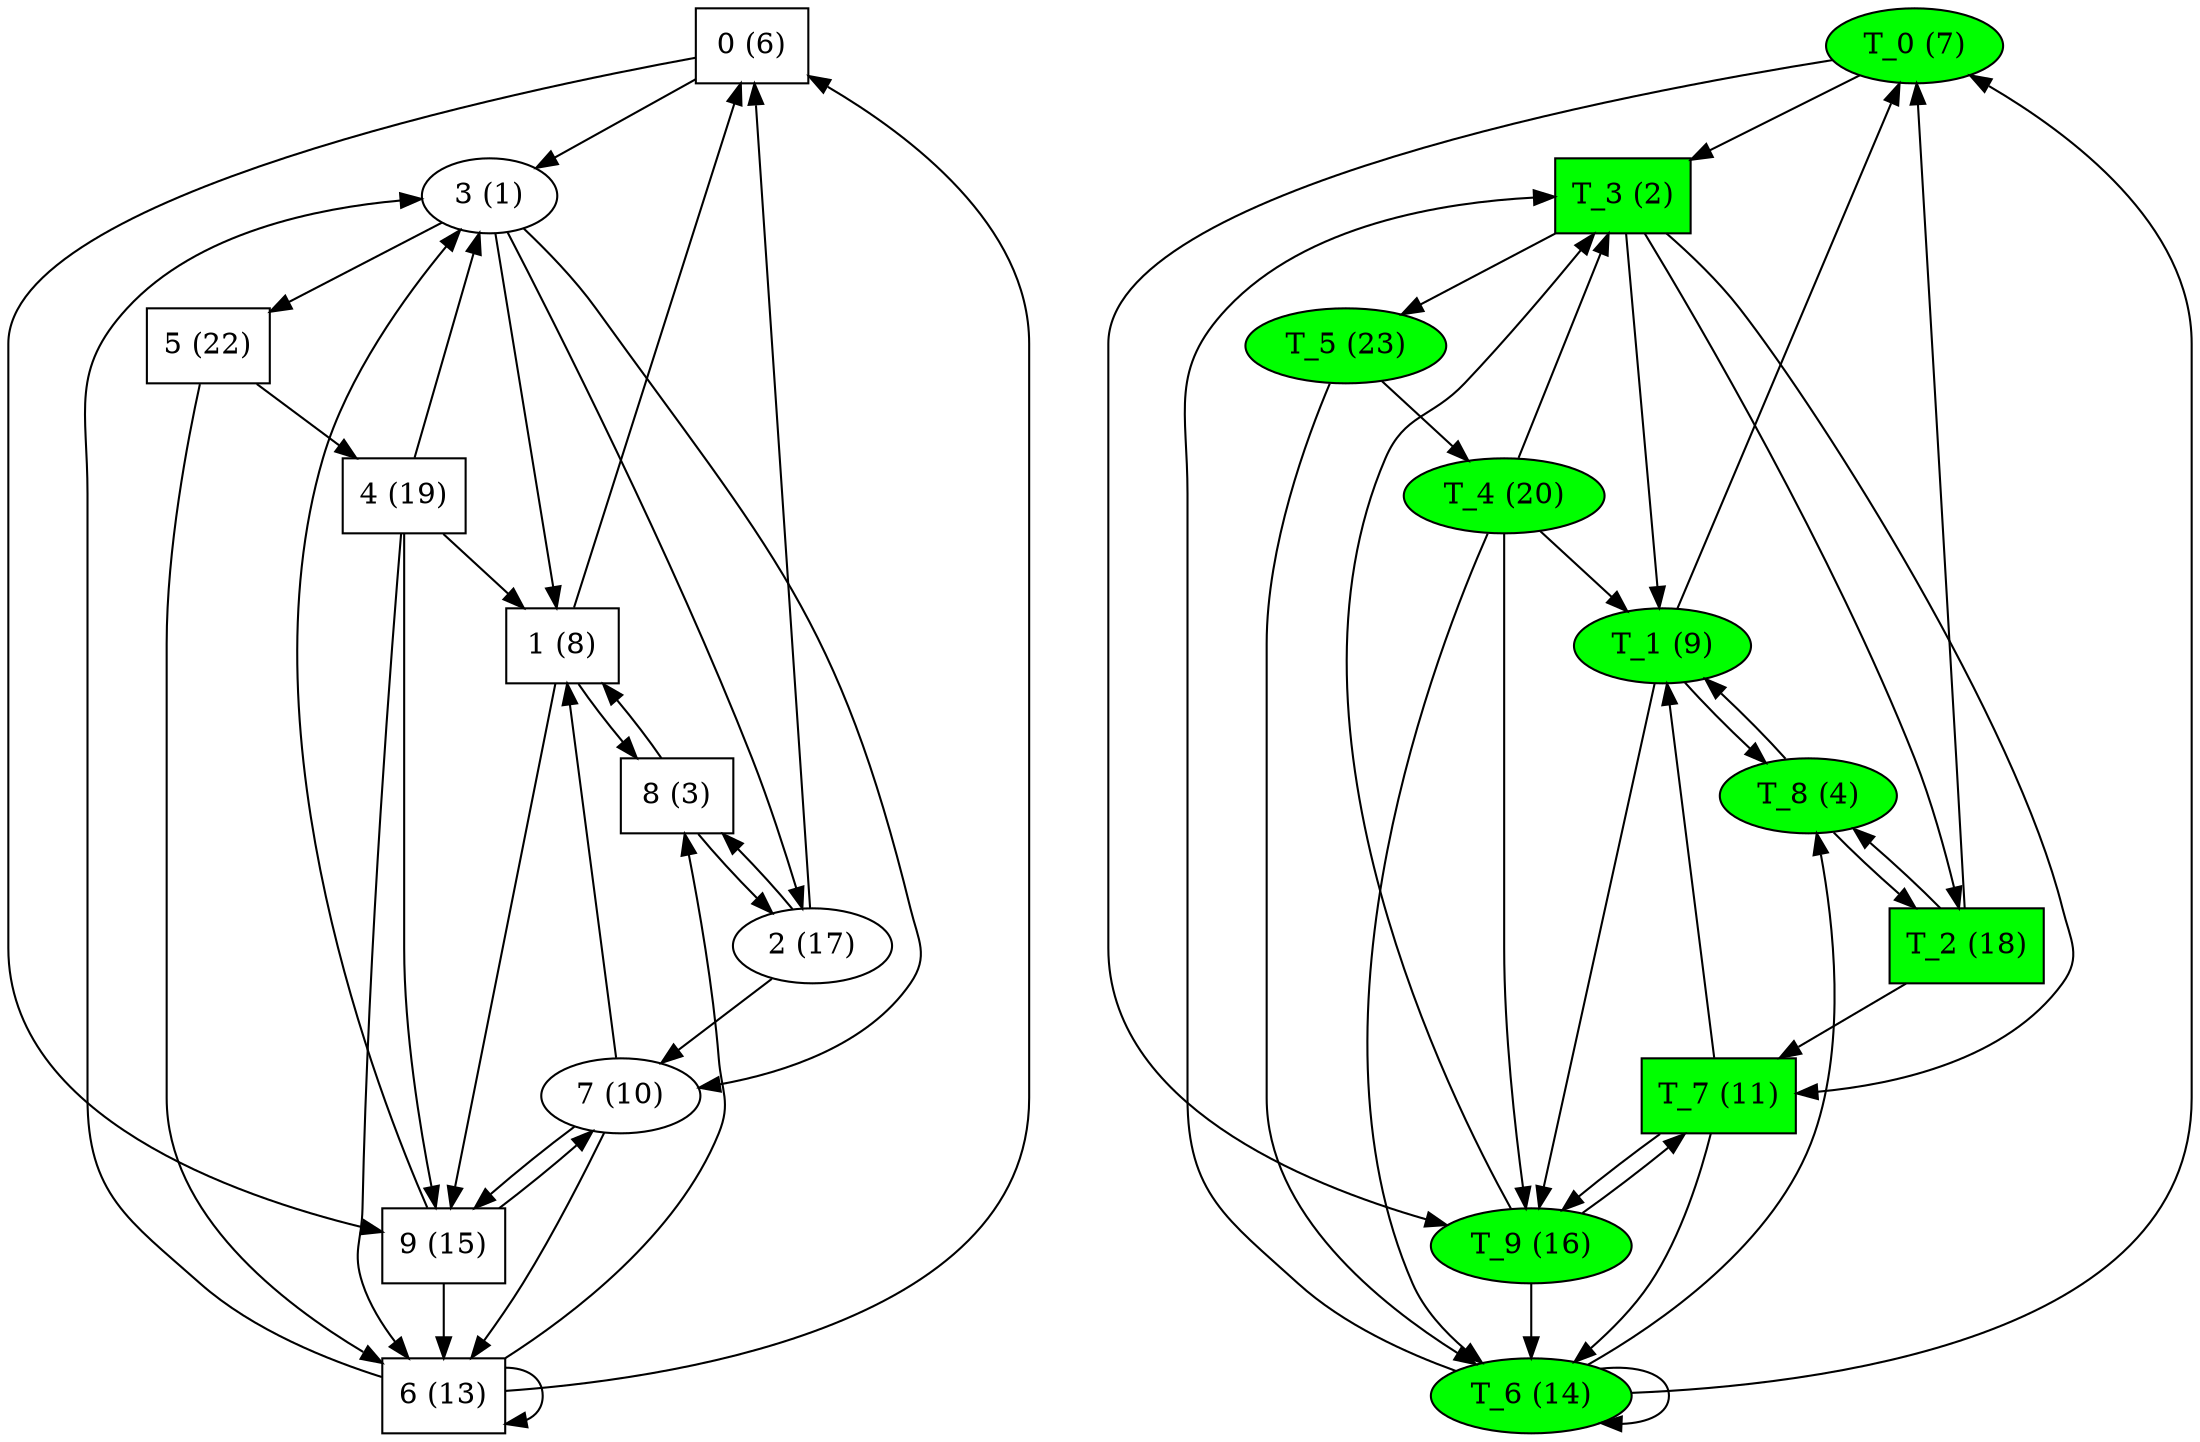 digraph G { 
"0"[label="\N (6)", color=black, shape=polygon ]
"0"->"3"
"0"->"9"
"T_0"[label="\N (7)" , style=filled, fillcolor=green ]
"T_0"->"T_3"
"T_0"->"T_9"
"1"[label="\N (8)", color=black, shape=polygon ]
"1"->"0"
"1"->"8"
"1"->"9"
"T_1"[label="\N (9)" , style=filled, fillcolor=green ]
"T_1"->"T_0"
"T_1"->"T_8"
"T_1"->"T_9"
"2"[label="\N (17)" , color=black ]
"2"->"0"
"2"->"7"
"2"->"8"
"T_2"[label="\N (18)", fillcolor=green, style=filled, shape=polygon ]
"T_2"->"T_0"
"T_2"->"T_7"
"T_2"->"T_8"
"3"[label="\N (1)" , color=black ]
"3"->"1"
"3"->"2"
"3"->"5"
"3"->"7"
"T_3"[label="\N (2)", fillcolor=green, style=filled, shape=polygon ]
"T_3"->"T_1"
"T_3"->"T_2"
"T_3"->"T_5"
"T_3"->"T_7"
"4"[label="\N (19)", color=black, shape=polygon ]
"4"->"1"
"4"->"3"
"4"->"6"
"4"->"9"
"T_4"[label="\N (20)" , style=filled, fillcolor=green ]
"T_4"->"T_1"
"T_4"->"T_3"
"T_4"->"T_6"
"T_4"->"T_9"
"5"[label="\N (22)", color=black, shape=polygon ]
"5"->"4"
"5"->"6"
"T_5"[label="\N (23)" , style=filled, fillcolor=green ]
"T_5"->"T_4"
"T_5"->"T_6"
"6"[label="\N (13)", color=black, shape=polygon ]
"6"->"0"
"6"->"3"
"6"->"6"
"6"->"8"
"T_6"[label="\N (14)" , style=filled, fillcolor=green ]
"T_6"->"T_0"
"T_6"->"T_3"
"T_6"->"T_6"
"T_6"->"T_8"
"7"[label="\N (10)" , color=black ]
"7"->"1"
"7"->"6"
"7"->"9"
"T_7"[label="\N (11)", fillcolor=green, style=filled, shape=polygon ]
"T_7"->"T_1"
"T_7"->"T_6"
"T_7"->"T_9"
"8"[label="\N (3)", color=black, shape=polygon ]
"8"->"1"
"8"->"2"
"T_8"[label="\N (4)" , style=filled, fillcolor=green ]
"T_8"->"T_1"
"T_8"->"T_2"
"9"[label="\N (15)", color=black, shape=polygon ]
"9"->"3"
"9"->"6"
"9"->"7"
"T_9"[label="\N (16)" , style=filled, fillcolor=green ]
"T_9"->"T_3"
"T_9"->"T_6"
"T_9"->"T_7"
}
